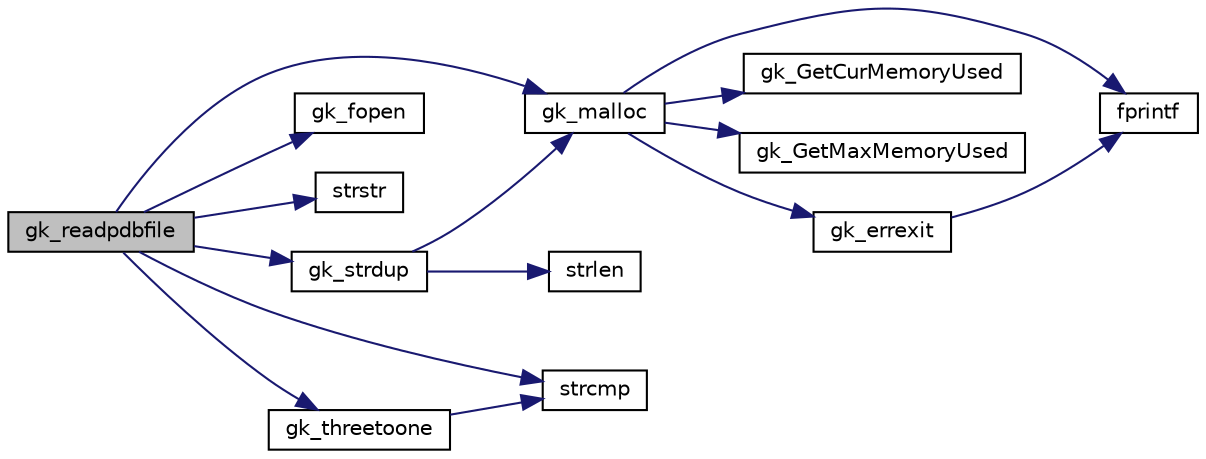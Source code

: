 digraph "gk_readpdbfile"
{
  edge [fontname="Helvetica",fontsize="10",labelfontname="Helvetica",labelfontsize="10"];
  node [fontname="Helvetica",fontsize="10",shape=record];
  rankdir="LR";
  Node1365 [label="gk_readpdbfile",height=0.2,width=0.4,color="black", fillcolor="grey75", style="filled", fontcolor="black"];
  Node1365 -> Node1366 [color="midnightblue",fontsize="10",style="solid",fontname="Helvetica"];
  Node1366 [label="gk_malloc",height=0.2,width=0.4,color="black", fillcolor="white", style="filled",URL="$d3/d5a/gk__proto_8h.html#aba6f76f5c67b9b7e9c2e45988d3d3e9d"];
  Node1366 -> Node1367 [color="midnightblue",fontsize="10",style="solid",fontname="Helvetica"];
  Node1367 [label="fprintf",height=0.2,width=0.4,color="black", fillcolor="white", style="filled",URL="$d2/d8c/examplehs038_8m.html#ae272956ea74f28b2f067d455fead331f"];
  Node1366 -> Node1368 [color="midnightblue",fontsize="10",style="solid",fontname="Helvetica"];
  Node1368 [label="gk_GetCurMemoryUsed",height=0.2,width=0.4,color="black", fillcolor="white", style="filled",URL="$df/dd5/memory_8c.html#ad2327b94227019b6753b6b09400c0522"];
  Node1366 -> Node1369 [color="midnightblue",fontsize="10",style="solid",fontname="Helvetica"];
  Node1369 [label="gk_GetMaxMemoryUsed",height=0.2,width=0.4,color="black", fillcolor="white", style="filled",URL="$df/dd5/memory_8c.html#a656fd5266ae12a96e53125486f8fea52"];
  Node1366 -> Node1370 [color="midnightblue",fontsize="10",style="solid",fontname="Helvetica"];
  Node1370 [label="gk_errexit",height=0.2,width=0.4,color="black", fillcolor="white", style="filled",URL="$db/dcc/error_8c.html#a4c320c13bcdc9967613253ef4c73f59f"];
  Node1370 -> Node1367 [color="midnightblue",fontsize="10",style="solid",fontname="Helvetica"];
  Node1365 -> Node1371 [color="midnightblue",fontsize="10",style="solid",fontname="Helvetica"];
  Node1371 [label="gk_fopen",height=0.2,width=0.4,color="black", fillcolor="white", style="filled",URL="$d3/d5a/gk__proto_8h.html#ab2b996e10c5bccb30204d81804adfd24"];
  Node1365 -> Node1372 [color="midnightblue",fontsize="10",style="solid",fontname="Helvetica"];
  Node1372 [label="strstr",height=0.2,width=0.4,color="black", fillcolor="white", style="filled",URL="$df/deb/3rd_party_2regex-0_812_2test_2test_8c.html#a1e5ffad39b65fa937afd3ee288ccf877"];
  Node1365 -> Node1373 [color="midnightblue",fontsize="10",style="solid",fontname="Helvetica"];
  Node1373 [label="strcmp",height=0.2,width=0.4,color="black", fillcolor="white", style="filled",URL="$db/d13/_c_vode_get_8m.html#ab022bbe018438998408fda94a327a547"];
  Node1365 -> Node1374 [color="midnightblue",fontsize="10",style="solid",fontname="Helvetica"];
  Node1374 [label="gk_threetoone",height=0.2,width=0.4,color="black", fillcolor="white", style="filled",URL="$de/d4b/pdb_8c.html#a6eb7d344c153ba6c0bbe608c18a4a2a1",tooltip="Converts three-letter amino acid codes to one-leter codes. "];
  Node1374 -> Node1373 [color="midnightblue",fontsize="10",style="solid",fontname="Helvetica"];
  Node1365 -> Node1375 [color="midnightblue",fontsize="10",style="solid",fontname="Helvetica"];
  Node1375 [label="gk_strdup",height=0.2,width=0.4,color="black", fillcolor="white", style="filled",URL="$d3/d5a/gk__proto_8h.html#af62038e97ca55f14ec2557a01bd85ca2",tooltip="Duplicates a string. "];
  Node1375 -> Node1376 [color="midnightblue",fontsize="10",style="solid",fontname="Helvetica"];
  Node1376 [label="strlen",height=0.2,width=0.4,color="black", fillcolor="white", style="filled",URL="$d7/d57/iregex_8c.html#a492442620ce65db20fe7297b43cbca65"];
  Node1375 -> Node1366 [color="midnightblue",fontsize="10",style="solid",fontname="Helvetica"];
}
